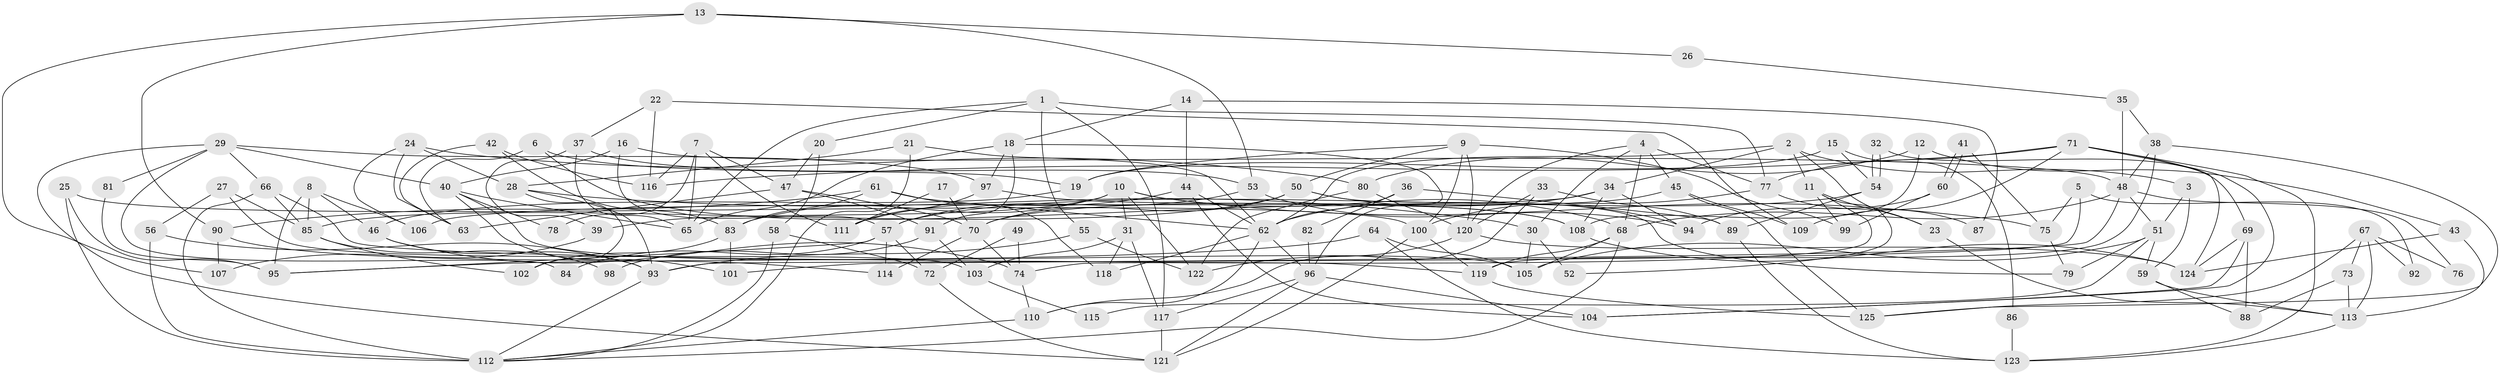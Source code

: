 // Generated by graph-tools (version 1.1) at 2025/50/03/09/25 03:50:01]
// undirected, 125 vertices, 250 edges
graph export_dot {
graph [start="1"]
  node [color=gray90,style=filled];
  1;
  2;
  3;
  4;
  5;
  6;
  7;
  8;
  9;
  10;
  11;
  12;
  13;
  14;
  15;
  16;
  17;
  18;
  19;
  20;
  21;
  22;
  23;
  24;
  25;
  26;
  27;
  28;
  29;
  30;
  31;
  32;
  33;
  34;
  35;
  36;
  37;
  38;
  39;
  40;
  41;
  42;
  43;
  44;
  45;
  46;
  47;
  48;
  49;
  50;
  51;
  52;
  53;
  54;
  55;
  56;
  57;
  58;
  59;
  60;
  61;
  62;
  63;
  64;
  65;
  66;
  67;
  68;
  69;
  70;
  71;
  72;
  73;
  74;
  75;
  76;
  77;
  78;
  79;
  80;
  81;
  82;
  83;
  84;
  85;
  86;
  87;
  88;
  89;
  90;
  91;
  92;
  93;
  94;
  95;
  96;
  97;
  98;
  99;
  100;
  101;
  102;
  103;
  104;
  105;
  106;
  107;
  108;
  109;
  110;
  111;
  112;
  113;
  114;
  115;
  116;
  117;
  118;
  119;
  120;
  121;
  122;
  123;
  124;
  125;
  1 -- 20;
  1 -- 117;
  1 -- 55;
  1 -- 65;
  1 -- 77;
  2 -- 11;
  2 -- 23;
  2 -- 3;
  2 -- 34;
  2 -- 62;
  3 -- 59;
  3 -- 51;
  4 -- 68;
  4 -- 30;
  4 -- 45;
  4 -- 77;
  4 -- 120;
  5 -- 75;
  5 -- 93;
  5 -- 92;
  6 -- 19;
  6 -- 108;
  6 -- 63;
  7 -- 47;
  7 -- 111;
  7 -- 65;
  7 -- 78;
  7 -- 116;
  8 -- 106;
  8 -- 46;
  8 -- 85;
  8 -- 95;
  9 -- 100;
  9 -- 120;
  9 -- 19;
  9 -- 50;
  9 -- 99;
  10 -- 68;
  10 -- 31;
  10 -- 39;
  10 -- 75;
  10 -- 83;
  10 -- 122;
  11 -- 99;
  11 -- 74;
  11 -- 23;
  11 -- 52;
  12 -- 108;
  12 -- 80;
  12 -- 43;
  13 -- 107;
  13 -- 53;
  13 -- 26;
  13 -- 90;
  14 -- 44;
  14 -- 18;
  14 -- 87;
  15 -- 54;
  15 -- 19;
  15 -- 86;
  16 -- 48;
  16 -- 57;
  16 -- 40;
  17 -- 70;
  17 -- 111;
  18 -- 65;
  18 -- 91;
  18 -- 96;
  18 -- 97;
  19 -- 46;
  20 -- 47;
  20 -- 58;
  21 -- 112;
  21 -- 28;
  21 -- 62;
  22 -- 37;
  22 -- 116;
  22 -- 109;
  23 -- 113;
  24 -- 28;
  24 -- 80;
  24 -- 63;
  24 -- 106;
  25 -- 100;
  25 -- 95;
  25 -- 112;
  26 -- 35;
  27 -- 56;
  27 -- 85;
  27 -- 103;
  28 -- 93;
  28 -- 102;
  28 -- 30;
  29 -- 40;
  29 -- 66;
  29 -- 81;
  29 -- 84;
  29 -- 97;
  29 -- 121;
  30 -- 105;
  30 -- 52;
  31 -- 118;
  31 -- 117;
  31 -- 103;
  32 -- 69;
  32 -- 54;
  32 -- 54;
  33 -- 110;
  33 -- 120;
  33 -- 89;
  34 -- 62;
  34 -- 94;
  34 -- 106;
  34 -- 108;
  35 -- 38;
  35 -- 48;
  36 -- 62;
  36 -- 89;
  36 -- 82;
  37 -- 65;
  37 -- 53;
  37 -- 39;
  38 -- 48;
  38 -- 119;
  38 -- 125;
  39 -- 107;
  40 -- 65;
  40 -- 78;
  40 -- 101;
  40 -- 105;
  41 -- 60;
  41 -- 60;
  41 -- 75;
  42 -- 63;
  42 -- 116;
  42 -- 83;
  43 -- 124;
  43 -- 113;
  44 -- 62;
  44 -- 104;
  44 -- 111;
  45 -- 125;
  45 -- 70;
  45 -- 109;
  46 -- 74;
  46 -- 93;
  47 -- 70;
  47 -- 63;
  47 -- 91;
  48 -- 51;
  48 -- 101;
  48 -- 68;
  48 -- 76;
  49 -- 72;
  49 -- 74;
  50 -- 85;
  50 -- 70;
  50 -- 79;
  50 -- 94;
  51 -- 105;
  51 -- 59;
  51 -- 79;
  51 -- 115;
  53 -- 94;
  53 -- 57;
  54 -- 89;
  54 -- 57;
  55 -- 122;
  55 -- 93;
  56 -- 112;
  56 -- 93;
  57 -- 114;
  57 -- 72;
  57 -- 84;
  57 -- 95;
  58 -- 112;
  58 -- 72;
  59 -- 113;
  59 -- 88;
  60 -- 94;
  60 -- 99;
  61 -- 83;
  61 -- 62;
  61 -- 90;
  61 -- 118;
  62 -- 96;
  62 -- 110;
  62 -- 118;
  64 -- 95;
  64 -- 105;
  64 -- 123;
  66 -- 112;
  66 -- 119;
  66 -- 85;
  67 -- 73;
  67 -- 113;
  67 -- 76;
  67 -- 92;
  67 -- 125;
  68 -- 119;
  68 -- 105;
  68 -- 112;
  69 -- 104;
  69 -- 124;
  69 -- 88;
  70 -- 74;
  70 -- 114;
  71 -- 77;
  71 -- 109;
  71 -- 104;
  71 -- 116;
  71 -- 123;
  71 -- 124;
  72 -- 121;
  73 -- 88;
  73 -- 113;
  74 -- 110;
  75 -- 79;
  77 -- 87;
  77 -- 100;
  80 -- 122;
  80 -- 120;
  81 -- 95;
  82 -- 96;
  83 -- 101;
  83 -- 102;
  85 -- 98;
  85 -- 102;
  86 -- 123;
  89 -- 123;
  90 -- 107;
  90 -- 114;
  91 -- 103;
  91 -- 98;
  93 -- 112;
  96 -- 104;
  96 -- 117;
  96 -- 121;
  97 -- 108;
  97 -- 111;
  100 -- 121;
  100 -- 119;
  103 -- 115;
  108 -- 124;
  110 -- 112;
  113 -- 123;
  117 -- 121;
  119 -- 125;
  120 -- 124;
  120 -- 122;
}
